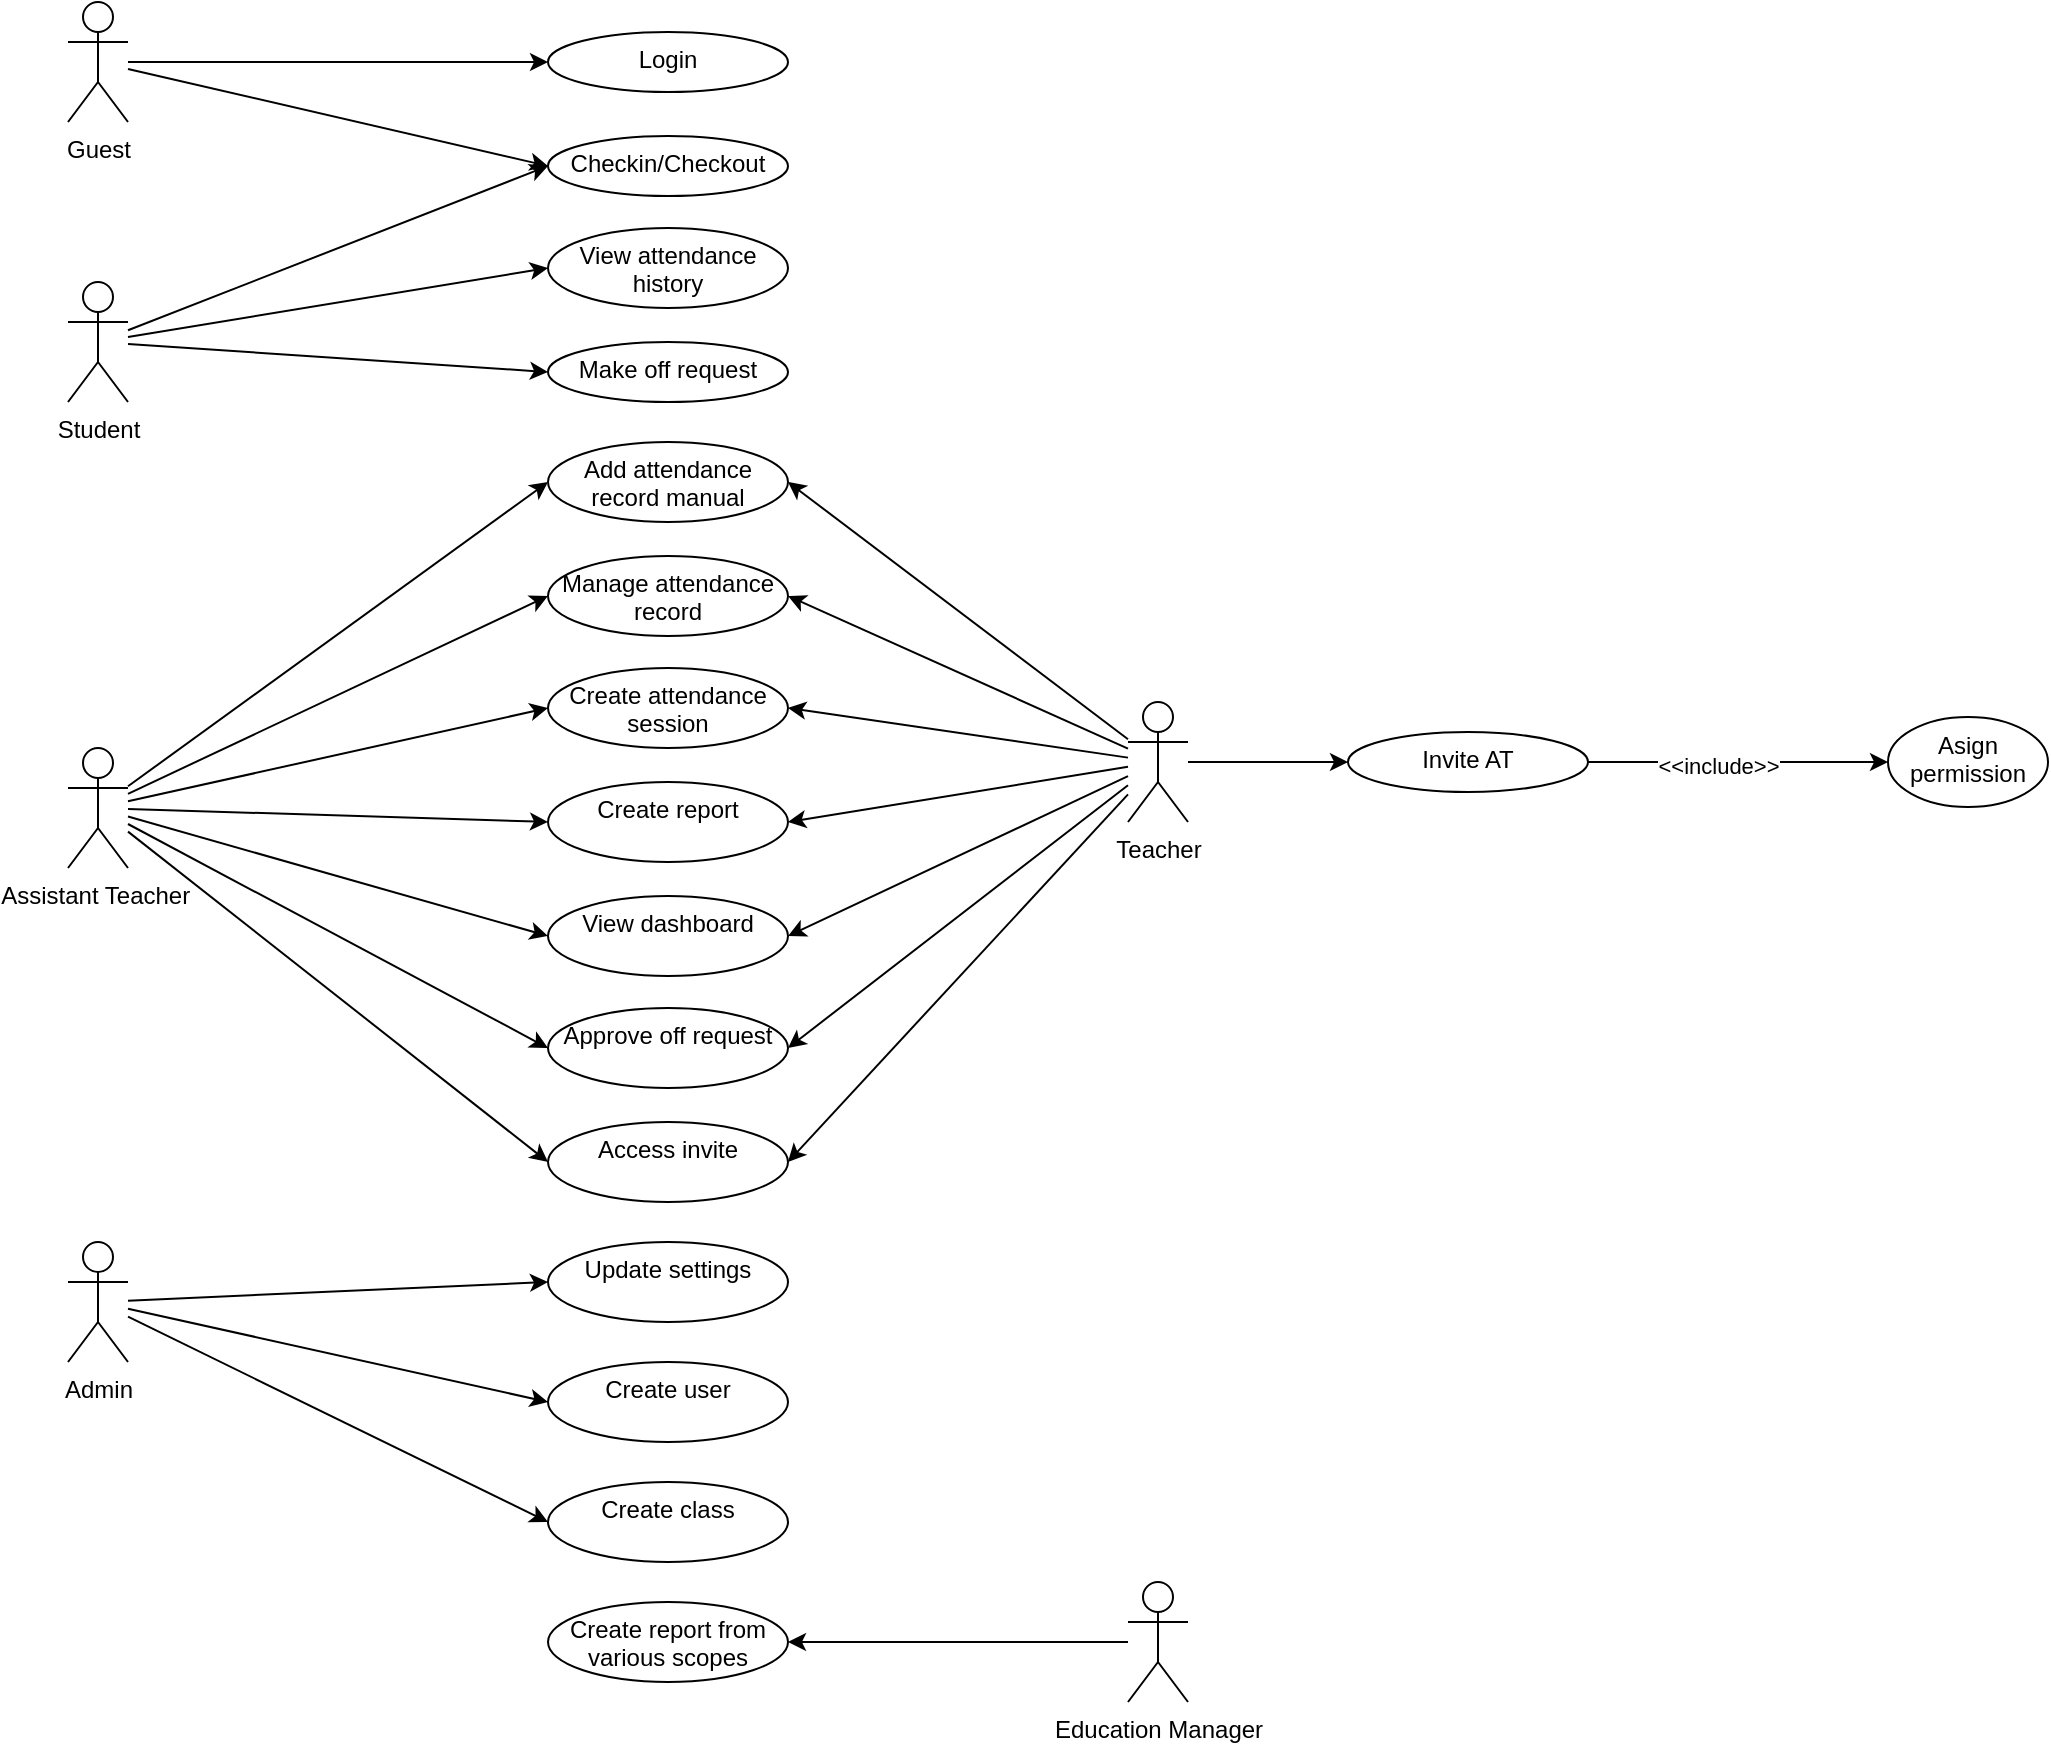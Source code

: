 <mxfile version="24.7.6">
  <diagram name="Trang-1" id="A_eeGlD88GL2Km3bQYaJ">
    <mxGraphModel dx="1434" dy="754" grid="1" gridSize="10" guides="1" tooltips="1" connect="1" arrows="1" fold="1" page="1" pageScale="1" pageWidth="827" pageHeight="1169" math="0" shadow="0">
      <root>
        <mxCell id="0" />
        <mxCell id="1" parent="0" />
        <mxCell id="Gii7YrUVnjGIDU6zJAtJ-3" value="" style="edgeStyle=orthogonalEdgeStyle;rounded=0;orthogonalLoop=1;jettySize=auto;html=1;" parent="1" source="Gii7YrUVnjGIDU6zJAtJ-1" target="Gii7YrUVnjGIDU6zJAtJ-2" edge="1">
          <mxGeometry relative="1" as="geometry" />
        </mxCell>
        <mxCell id="Gii7YrUVnjGIDU6zJAtJ-5" style="rounded=0;orthogonalLoop=1;jettySize=auto;html=1;entryX=0;entryY=0.5;entryDx=0;entryDy=0;" parent="1" source="Gii7YrUVnjGIDU6zJAtJ-1" target="Gii7YrUVnjGIDU6zJAtJ-4" edge="1">
          <mxGeometry relative="1" as="geometry" />
        </mxCell>
        <mxCell id="Gii7YrUVnjGIDU6zJAtJ-1" value="Guest" style="shape=umlActor;verticalLabelPosition=bottom;verticalAlign=top;html=1;outlineConnect=0;" parent="1" vertex="1">
          <mxGeometry x="70" y="130" width="30" height="60" as="geometry" />
        </mxCell>
        <mxCell id="Gii7YrUVnjGIDU6zJAtJ-2" value="Login" style="ellipse;whiteSpace=wrap;html=1;verticalAlign=top;" parent="1" vertex="1">
          <mxGeometry x="310" y="145" width="120" height="30" as="geometry" />
        </mxCell>
        <mxCell id="Gii7YrUVnjGIDU6zJAtJ-4" value="Checkin/Checkout" style="ellipse;whiteSpace=wrap;html=1;verticalAlign=top;" parent="1" vertex="1">
          <mxGeometry x="310" y="197" width="120" height="30" as="geometry" />
        </mxCell>
        <mxCell id="Gii7YrUVnjGIDU6zJAtJ-11" style="rounded=0;orthogonalLoop=1;jettySize=auto;html=1;entryX=0;entryY=0.5;entryDx=0;entryDy=0;" parent="1" source="Gii7YrUVnjGIDU6zJAtJ-6" target="Gii7YrUVnjGIDU6zJAtJ-4" edge="1">
          <mxGeometry relative="1" as="geometry" />
        </mxCell>
        <mxCell id="Gii7YrUVnjGIDU6zJAtJ-13" style="rounded=0;orthogonalLoop=1;jettySize=auto;html=1;entryX=0;entryY=0.5;entryDx=0;entryDy=0;" parent="1" source="Gii7YrUVnjGIDU6zJAtJ-6" target="Gii7YrUVnjGIDU6zJAtJ-12" edge="1">
          <mxGeometry relative="1" as="geometry" />
        </mxCell>
        <mxCell id="Gii7YrUVnjGIDU6zJAtJ-15" style="rounded=0;orthogonalLoop=1;jettySize=auto;html=1;entryX=0;entryY=0.5;entryDx=0;entryDy=0;" parent="1" source="Gii7YrUVnjGIDU6zJAtJ-6" target="Gii7YrUVnjGIDU6zJAtJ-14" edge="1">
          <mxGeometry relative="1" as="geometry" />
        </mxCell>
        <mxCell id="Gii7YrUVnjGIDU6zJAtJ-6" value="Student" style="shape=umlActor;verticalLabelPosition=bottom;verticalAlign=top;html=1;outlineConnect=0;" parent="1" vertex="1">
          <mxGeometry x="70" y="270" width="30" height="60" as="geometry" />
        </mxCell>
        <mxCell id="aDHjPS7s_MSOJD6Ffrus-5" style="rounded=0;orthogonalLoop=1;jettySize=auto;html=1;entryX=0;entryY=0.5;entryDx=0;entryDy=0;" edge="1" parent="1" source="Gii7YrUVnjGIDU6zJAtJ-7" target="aDHjPS7s_MSOJD6Ffrus-1">
          <mxGeometry relative="1" as="geometry" />
        </mxCell>
        <mxCell id="aDHjPS7s_MSOJD6Ffrus-22" style="rounded=0;orthogonalLoop=1;jettySize=auto;html=1;entryX=1;entryY=0.5;entryDx=0;entryDy=0;" edge="1" parent="1" source="Gii7YrUVnjGIDU6zJAtJ-7" target="aDHjPS7s_MSOJD6Ffrus-6">
          <mxGeometry relative="1" as="geometry" />
        </mxCell>
        <mxCell id="aDHjPS7s_MSOJD6Ffrus-23" style="rounded=0;orthogonalLoop=1;jettySize=auto;html=1;entryX=1;entryY=0.5;entryDx=0;entryDy=0;" edge="1" parent="1" source="Gii7YrUVnjGIDU6zJAtJ-7" target="aDHjPS7s_MSOJD6Ffrus-8">
          <mxGeometry relative="1" as="geometry" />
        </mxCell>
        <mxCell id="aDHjPS7s_MSOJD6Ffrus-24" style="rounded=0;orthogonalLoop=1;jettySize=auto;html=1;entryX=1;entryY=0.5;entryDx=0;entryDy=0;" edge="1" parent="1" source="Gii7YrUVnjGIDU6zJAtJ-7" target="aDHjPS7s_MSOJD6Ffrus-11">
          <mxGeometry relative="1" as="geometry" />
        </mxCell>
        <mxCell id="aDHjPS7s_MSOJD6Ffrus-25" style="rounded=0;orthogonalLoop=1;jettySize=auto;html=1;entryX=1;entryY=0.5;entryDx=0;entryDy=0;" edge="1" parent="1" source="Gii7YrUVnjGIDU6zJAtJ-7" target="aDHjPS7s_MSOJD6Ffrus-12">
          <mxGeometry relative="1" as="geometry" />
        </mxCell>
        <mxCell id="aDHjPS7s_MSOJD6Ffrus-26" style="rounded=0;orthogonalLoop=1;jettySize=auto;html=1;entryX=1;entryY=0.5;entryDx=0;entryDy=0;" edge="1" parent="1" source="Gii7YrUVnjGIDU6zJAtJ-7" target="aDHjPS7s_MSOJD6Ffrus-13">
          <mxGeometry relative="1" as="geometry" />
        </mxCell>
        <mxCell id="aDHjPS7s_MSOJD6Ffrus-27" style="rounded=0;orthogonalLoop=1;jettySize=auto;html=1;entryX=1;entryY=0.5;entryDx=0;entryDy=0;" edge="1" parent="1" source="Gii7YrUVnjGIDU6zJAtJ-7" target="aDHjPS7s_MSOJD6Ffrus-14">
          <mxGeometry relative="1" as="geometry" />
        </mxCell>
        <mxCell id="aDHjPS7s_MSOJD6Ffrus-28" style="rounded=0;orthogonalLoop=1;jettySize=auto;html=1;entryX=1;entryY=0.5;entryDx=0;entryDy=0;" edge="1" parent="1" source="Gii7YrUVnjGIDU6zJAtJ-7" target="aDHjPS7s_MSOJD6Ffrus-15">
          <mxGeometry relative="1" as="geometry" />
        </mxCell>
        <mxCell id="Gii7YrUVnjGIDU6zJAtJ-7" value="Teacher" style="shape=umlActor;verticalLabelPosition=bottom;verticalAlign=top;html=1;outlineConnect=0;" parent="1" vertex="1">
          <mxGeometry x="600" y="480" width="30" height="60" as="geometry" />
        </mxCell>
        <mxCell id="aDHjPS7s_MSOJD6Ffrus-7" style="rounded=0;orthogonalLoop=1;jettySize=auto;html=1;entryX=0;entryY=0.5;entryDx=0;entryDy=0;" edge="1" parent="1" source="Gii7YrUVnjGIDU6zJAtJ-8" target="aDHjPS7s_MSOJD6Ffrus-6">
          <mxGeometry relative="1" as="geometry" />
        </mxCell>
        <mxCell id="aDHjPS7s_MSOJD6Ffrus-9" style="rounded=0;orthogonalLoop=1;jettySize=auto;html=1;entryX=0;entryY=0.5;entryDx=0;entryDy=0;" edge="1" parent="1" source="Gii7YrUVnjGIDU6zJAtJ-8" target="aDHjPS7s_MSOJD6Ffrus-8">
          <mxGeometry relative="1" as="geometry" />
        </mxCell>
        <mxCell id="aDHjPS7s_MSOJD6Ffrus-16" style="rounded=0;orthogonalLoop=1;jettySize=auto;html=1;entryX=0;entryY=0.5;entryDx=0;entryDy=0;" edge="1" parent="1" source="Gii7YrUVnjGIDU6zJAtJ-8" target="aDHjPS7s_MSOJD6Ffrus-11">
          <mxGeometry relative="1" as="geometry" />
        </mxCell>
        <mxCell id="aDHjPS7s_MSOJD6Ffrus-17" style="rounded=0;orthogonalLoop=1;jettySize=auto;html=1;entryX=0;entryY=0.5;entryDx=0;entryDy=0;" edge="1" parent="1" source="Gii7YrUVnjGIDU6zJAtJ-8" target="aDHjPS7s_MSOJD6Ffrus-12">
          <mxGeometry relative="1" as="geometry" />
        </mxCell>
        <mxCell id="aDHjPS7s_MSOJD6Ffrus-18" style="rounded=0;orthogonalLoop=1;jettySize=auto;html=1;entryX=0;entryY=0.5;entryDx=0;entryDy=0;" edge="1" parent="1" source="Gii7YrUVnjGIDU6zJAtJ-8" target="aDHjPS7s_MSOJD6Ffrus-13">
          <mxGeometry relative="1" as="geometry" />
        </mxCell>
        <mxCell id="aDHjPS7s_MSOJD6Ffrus-19" style="rounded=0;orthogonalLoop=1;jettySize=auto;html=1;entryX=0;entryY=0.5;entryDx=0;entryDy=0;" edge="1" parent="1" source="Gii7YrUVnjGIDU6zJAtJ-8" target="aDHjPS7s_MSOJD6Ffrus-14">
          <mxGeometry relative="1" as="geometry" />
        </mxCell>
        <mxCell id="aDHjPS7s_MSOJD6Ffrus-20" style="rounded=0;orthogonalLoop=1;jettySize=auto;html=1;entryX=0;entryY=0.5;entryDx=0;entryDy=0;" edge="1" parent="1" source="Gii7YrUVnjGIDU6zJAtJ-8" target="aDHjPS7s_MSOJD6Ffrus-15">
          <mxGeometry relative="1" as="geometry" />
        </mxCell>
        <mxCell id="Gii7YrUVnjGIDU6zJAtJ-8" value="Assistant Teacher&amp;nbsp;" style="shape=umlActor;verticalLabelPosition=bottom;verticalAlign=top;html=1;outlineConnect=0;" parent="1" vertex="1">
          <mxGeometry x="70" y="503" width="30" height="60" as="geometry" />
        </mxCell>
        <mxCell id="aDHjPS7s_MSOJD6Ffrus-37" style="rounded=0;orthogonalLoop=1;jettySize=auto;html=1;entryX=1;entryY=0.5;entryDx=0;entryDy=0;" edge="1" parent="1" source="Gii7YrUVnjGIDU6zJAtJ-9" target="aDHjPS7s_MSOJD6Ffrus-32">
          <mxGeometry relative="1" as="geometry" />
        </mxCell>
        <mxCell id="Gii7YrUVnjGIDU6zJAtJ-9" value="Education Manager" style="shape=umlActor;verticalLabelPosition=bottom;verticalAlign=top;html=1;outlineConnect=0;" parent="1" vertex="1">
          <mxGeometry x="600" y="920" width="30" height="60" as="geometry" />
        </mxCell>
        <mxCell id="aDHjPS7s_MSOJD6Ffrus-33" style="rounded=0;orthogonalLoop=1;jettySize=auto;html=1;entryX=0;entryY=0.5;entryDx=0;entryDy=0;" edge="1" parent="1" source="Gii7YrUVnjGIDU6zJAtJ-10" target="aDHjPS7s_MSOJD6Ffrus-29">
          <mxGeometry relative="1" as="geometry" />
        </mxCell>
        <mxCell id="aDHjPS7s_MSOJD6Ffrus-34" style="rounded=0;orthogonalLoop=1;jettySize=auto;html=1;entryX=0;entryY=0.5;entryDx=0;entryDy=0;" edge="1" parent="1" source="Gii7YrUVnjGIDU6zJAtJ-10" target="aDHjPS7s_MSOJD6Ffrus-30">
          <mxGeometry relative="1" as="geometry" />
        </mxCell>
        <mxCell id="aDHjPS7s_MSOJD6Ffrus-35" style="rounded=0;orthogonalLoop=1;jettySize=auto;html=1;entryX=0;entryY=0.5;entryDx=0;entryDy=0;" edge="1" parent="1" source="Gii7YrUVnjGIDU6zJAtJ-10" target="aDHjPS7s_MSOJD6Ffrus-31">
          <mxGeometry relative="1" as="geometry" />
        </mxCell>
        <mxCell id="Gii7YrUVnjGIDU6zJAtJ-10" value="Admin" style="shape=umlActor;verticalLabelPosition=bottom;verticalAlign=top;html=1;outlineConnect=0;" parent="1" vertex="1">
          <mxGeometry x="70" y="750" width="30" height="60" as="geometry" />
        </mxCell>
        <mxCell id="Gii7YrUVnjGIDU6zJAtJ-12" value="View attendance history" style="ellipse;whiteSpace=wrap;html=1;verticalAlign=top;" parent="1" vertex="1">
          <mxGeometry x="310" y="243" width="120" height="40" as="geometry" />
        </mxCell>
        <mxCell id="Gii7YrUVnjGIDU6zJAtJ-14" value="Make off request" style="ellipse;whiteSpace=wrap;html=1;verticalAlign=top;" parent="1" vertex="1">
          <mxGeometry x="310" y="300" width="120" height="30" as="geometry" />
        </mxCell>
        <mxCell id="aDHjPS7s_MSOJD6Ffrus-3" value="" style="rounded=0;orthogonalLoop=1;jettySize=auto;html=1;" edge="1" parent="1" source="aDHjPS7s_MSOJD6Ffrus-1" target="aDHjPS7s_MSOJD6Ffrus-2">
          <mxGeometry relative="1" as="geometry" />
        </mxCell>
        <mxCell id="aDHjPS7s_MSOJD6Ffrus-4" value="&amp;lt;&amp;lt;include&amp;gt;&amp;gt;" style="edgeLabel;html=1;align=center;verticalAlign=middle;resizable=0;points=[];" vertex="1" connectable="0" parent="aDHjPS7s_MSOJD6Ffrus-3">
          <mxGeometry x="-0.133" y="-2" relative="1" as="geometry">
            <mxPoint as="offset" />
          </mxGeometry>
        </mxCell>
        <mxCell id="aDHjPS7s_MSOJD6Ffrus-1" value="Invite AT" style="ellipse;whiteSpace=wrap;html=1;verticalAlign=top;" vertex="1" parent="1">
          <mxGeometry x="710" y="495" width="120" height="30" as="geometry" />
        </mxCell>
        <mxCell id="aDHjPS7s_MSOJD6Ffrus-2" value="Asign permission" style="ellipse;whiteSpace=wrap;html=1;verticalAlign=top;" vertex="1" parent="1">
          <mxGeometry x="980" y="487.5" width="80" height="45" as="geometry" />
        </mxCell>
        <mxCell id="aDHjPS7s_MSOJD6Ffrus-6" value="Add attendance record manual" style="ellipse;whiteSpace=wrap;html=1;verticalAlign=top;" vertex="1" parent="1">
          <mxGeometry x="310" y="350" width="120" height="40" as="geometry" />
        </mxCell>
        <mxCell id="aDHjPS7s_MSOJD6Ffrus-8" value="Manage attendance record" style="ellipse;whiteSpace=wrap;html=1;verticalAlign=top;" vertex="1" parent="1">
          <mxGeometry x="310" y="407" width="120" height="40" as="geometry" />
        </mxCell>
        <mxCell id="aDHjPS7s_MSOJD6Ffrus-11" value="Create attendance session" style="ellipse;whiteSpace=wrap;html=1;verticalAlign=top;" vertex="1" parent="1">
          <mxGeometry x="310" y="463" width="120" height="40" as="geometry" />
        </mxCell>
        <mxCell id="aDHjPS7s_MSOJD6Ffrus-12" value="Create report" style="ellipse;whiteSpace=wrap;html=1;verticalAlign=top;" vertex="1" parent="1">
          <mxGeometry x="310" y="520" width="120" height="40" as="geometry" />
        </mxCell>
        <mxCell id="aDHjPS7s_MSOJD6Ffrus-13" value="View dashboard" style="ellipse;whiteSpace=wrap;html=1;verticalAlign=top;" vertex="1" parent="1">
          <mxGeometry x="310" y="577" width="120" height="40" as="geometry" />
        </mxCell>
        <mxCell id="aDHjPS7s_MSOJD6Ffrus-14" value="Approve off request" style="ellipse;whiteSpace=wrap;html=1;verticalAlign=top;" vertex="1" parent="1">
          <mxGeometry x="310" y="633" width="120" height="40" as="geometry" />
        </mxCell>
        <mxCell id="aDHjPS7s_MSOJD6Ffrus-15" value="Access invite" style="ellipse;whiteSpace=wrap;html=1;verticalAlign=top;" vertex="1" parent="1">
          <mxGeometry x="310" y="690" width="120" height="40" as="geometry" />
        </mxCell>
        <mxCell id="aDHjPS7s_MSOJD6Ffrus-29" value="Update settings" style="ellipse;whiteSpace=wrap;html=1;verticalAlign=top;" vertex="1" parent="1">
          <mxGeometry x="310" y="750" width="120" height="40" as="geometry" />
        </mxCell>
        <mxCell id="aDHjPS7s_MSOJD6Ffrus-30" value="Create user" style="ellipse;whiteSpace=wrap;html=1;verticalAlign=top;" vertex="1" parent="1">
          <mxGeometry x="310" y="810" width="120" height="40" as="geometry" />
        </mxCell>
        <mxCell id="aDHjPS7s_MSOJD6Ffrus-31" value="Create class" style="ellipse;whiteSpace=wrap;html=1;verticalAlign=top;" vertex="1" parent="1">
          <mxGeometry x="310" y="870" width="120" height="40" as="geometry" />
        </mxCell>
        <mxCell id="aDHjPS7s_MSOJD6Ffrus-32" value="Create report from various scopes" style="ellipse;whiteSpace=wrap;html=1;verticalAlign=top;" vertex="1" parent="1">
          <mxGeometry x="310" y="930" width="120" height="40" as="geometry" />
        </mxCell>
      </root>
    </mxGraphModel>
  </diagram>
</mxfile>
